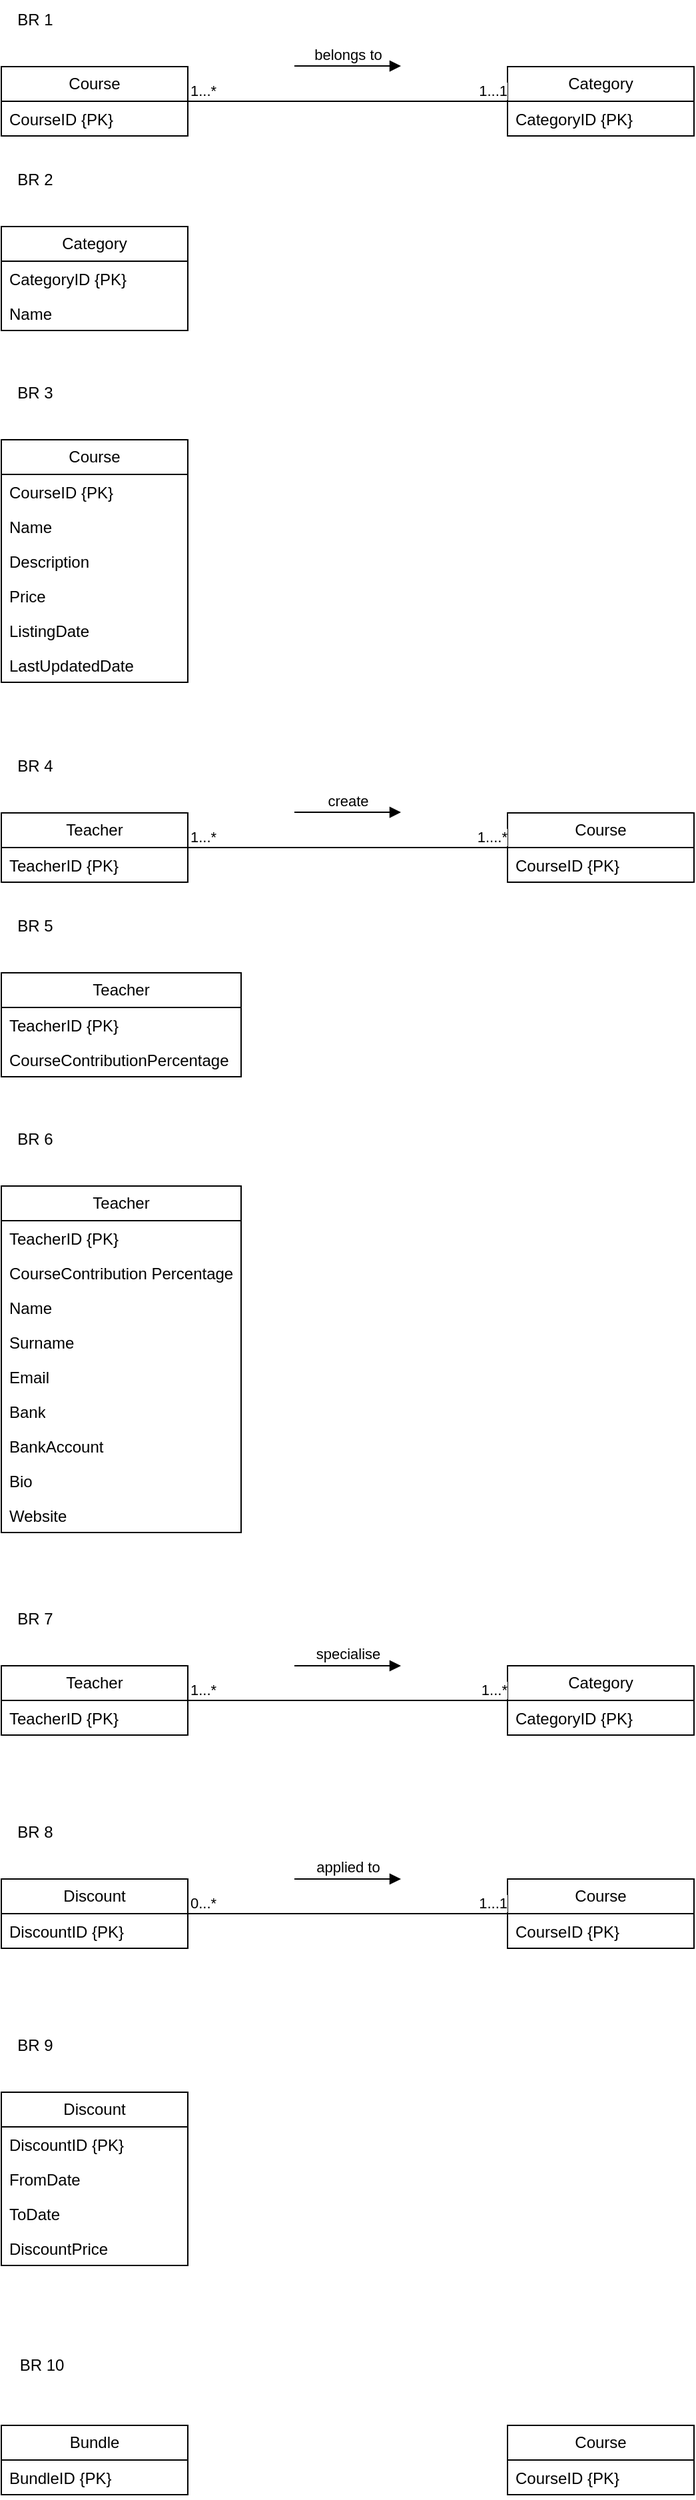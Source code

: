<mxfile version="23.1.5" type="github">
  <diagram name="Page-1" id="MTjeLy3U45BfAdObzI13">
    <mxGraphModel dx="815" dy="453" grid="1" gridSize="10" guides="1" tooltips="1" connect="1" arrows="1" fold="1" page="1" pageScale="1" pageWidth="850" pageHeight="1100" math="0" shadow="0">
      <root>
        <mxCell id="0" />
        <mxCell id="1" parent="0" />
        <mxCell id="DxMNpQZd0qfkA6DI-D3J-1" value="BR 1" style="text;html=1;align=center;verticalAlign=middle;resizable=0;points=[];autosize=1;strokeColor=none;fillColor=none;" parent="1" vertex="1">
          <mxGeometry x="40" y="10" width="50" height="30" as="geometry" />
        </mxCell>
        <mxCell id="diXmRXILQM5WgNk_dZt5-1" value="Course" style="swimlane;fontStyle=0;childLayout=stackLayout;horizontal=1;startSize=26;fillColor=none;horizontalStack=0;resizeParent=1;resizeParentMax=0;resizeLast=0;collapsible=1;marginBottom=0;whiteSpace=wrap;html=1;" parent="1" vertex="1">
          <mxGeometry x="40" y="60" width="140" height="52" as="geometry" />
        </mxCell>
        <mxCell id="diXmRXILQM5WgNk_dZt5-2" value="CourseID {PK}" style="text;strokeColor=none;fillColor=none;align=left;verticalAlign=top;spacingLeft=4;spacingRight=4;overflow=hidden;rotatable=0;points=[[0,0.5],[1,0.5]];portConstraint=eastwest;whiteSpace=wrap;html=1;" parent="diXmRXILQM5WgNk_dZt5-1" vertex="1">
          <mxGeometry y="26" width="140" height="26" as="geometry" />
        </mxCell>
        <mxCell id="diXmRXILQM5WgNk_dZt5-5" value="Category" style="swimlane;fontStyle=0;childLayout=stackLayout;horizontal=1;startSize=26;fillColor=none;horizontalStack=0;resizeParent=1;resizeParentMax=0;resizeLast=0;collapsible=1;marginBottom=0;whiteSpace=wrap;html=1;" parent="1" vertex="1">
          <mxGeometry x="420" y="60" width="140" height="52" as="geometry" />
        </mxCell>
        <mxCell id="diXmRXILQM5WgNk_dZt5-6" value="CategoryID {PK}" style="text;strokeColor=none;fillColor=none;align=left;verticalAlign=top;spacingLeft=4;spacingRight=4;overflow=hidden;rotatable=0;points=[[0,0.5],[1,0.5]];portConstraint=eastwest;whiteSpace=wrap;html=1;" parent="diXmRXILQM5WgNk_dZt5-5" vertex="1">
          <mxGeometry y="26" width="140" height="26" as="geometry" />
        </mxCell>
        <mxCell id="diXmRXILQM5WgNk_dZt5-10" value="belongs to" style="html=1;verticalAlign=bottom;endArrow=block;curved=0;rounded=0;" parent="1" edge="1">
          <mxGeometry width="80" relative="1" as="geometry">
            <mxPoint x="260" y="59.52" as="sourcePoint" />
            <mxPoint x="340" y="59.52" as="targetPoint" />
          </mxGeometry>
        </mxCell>
        <mxCell id="diXmRXILQM5WgNk_dZt5-11" value="" style="endArrow=none;html=1;edgeStyle=orthogonalEdgeStyle;rounded=0;" parent="1" source="diXmRXILQM5WgNk_dZt5-1" target="diXmRXILQM5WgNk_dZt5-5" edge="1">
          <mxGeometry relative="1" as="geometry">
            <mxPoint x="240" y="160" as="sourcePoint" />
            <mxPoint x="400" y="160" as="targetPoint" />
          </mxGeometry>
        </mxCell>
        <mxCell id="diXmRXILQM5WgNk_dZt5-12" value="1...*" style="edgeLabel;resizable=0;html=1;align=left;verticalAlign=bottom;" parent="diXmRXILQM5WgNk_dZt5-11" connectable="0" vertex="1">
          <mxGeometry x="-1" relative="1" as="geometry" />
        </mxCell>
        <mxCell id="diXmRXILQM5WgNk_dZt5-13" value="1...1" style="edgeLabel;resizable=0;html=1;align=right;verticalAlign=bottom;" parent="diXmRXILQM5WgNk_dZt5-11" connectable="0" vertex="1">
          <mxGeometry x="1" relative="1" as="geometry" />
        </mxCell>
        <mxCell id="diXmRXILQM5WgNk_dZt5-14" value="BR 2" style="text;html=1;align=center;verticalAlign=middle;resizable=0;points=[];autosize=1;strokeColor=none;fillColor=none;" parent="1" vertex="1">
          <mxGeometry x="40" y="130" width="50" height="30" as="geometry" />
        </mxCell>
        <mxCell id="diXmRXILQM5WgNk_dZt5-18" value="Category" style="swimlane;fontStyle=0;childLayout=stackLayout;horizontal=1;startSize=26;fillColor=none;horizontalStack=0;resizeParent=1;resizeParentMax=0;resizeLast=0;collapsible=1;marginBottom=0;whiteSpace=wrap;html=1;" parent="1" vertex="1">
          <mxGeometry x="40" y="180" width="140" height="78" as="geometry" />
        </mxCell>
        <mxCell id="diXmRXILQM5WgNk_dZt5-19" value="CategoryID {PK}" style="text;strokeColor=none;fillColor=none;align=left;verticalAlign=top;spacingLeft=4;spacingRight=4;overflow=hidden;rotatable=0;points=[[0,0.5],[1,0.5]];portConstraint=eastwest;whiteSpace=wrap;html=1;" parent="diXmRXILQM5WgNk_dZt5-18" vertex="1">
          <mxGeometry y="26" width="140" height="26" as="geometry" />
        </mxCell>
        <mxCell id="diXmRXILQM5WgNk_dZt5-20" value="Name" style="text;strokeColor=none;fillColor=none;align=left;verticalAlign=top;spacingLeft=4;spacingRight=4;overflow=hidden;rotatable=0;points=[[0,0.5],[1,0.5]];portConstraint=eastwest;whiteSpace=wrap;html=1;" parent="diXmRXILQM5WgNk_dZt5-18" vertex="1">
          <mxGeometry y="52" width="140" height="26" as="geometry" />
        </mxCell>
        <mxCell id="diXmRXILQM5WgNk_dZt5-21" value="BR 3" style="text;html=1;align=center;verticalAlign=middle;resizable=0;points=[];autosize=1;strokeColor=none;fillColor=none;" parent="1" vertex="1">
          <mxGeometry x="40" y="290" width="50" height="30" as="geometry" />
        </mxCell>
        <mxCell id="diXmRXILQM5WgNk_dZt5-22" value="Course" style="swimlane;fontStyle=0;childLayout=stackLayout;horizontal=1;startSize=26;fillColor=none;horizontalStack=0;resizeParent=1;resizeParentMax=0;resizeLast=0;collapsible=1;marginBottom=0;whiteSpace=wrap;html=1;" parent="1" vertex="1">
          <mxGeometry x="40" y="340" width="140" height="182" as="geometry">
            <mxRectangle x="40" y="340" width="80" height="30" as="alternateBounds" />
          </mxGeometry>
        </mxCell>
        <mxCell id="diXmRXILQM5WgNk_dZt5-23" value="CourseID {PK}" style="text;strokeColor=none;fillColor=none;align=left;verticalAlign=top;spacingLeft=4;spacingRight=4;overflow=hidden;rotatable=0;points=[[0,0.5],[1,0.5]];portConstraint=eastwest;whiteSpace=wrap;html=1;" parent="diXmRXILQM5WgNk_dZt5-22" vertex="1">
          <mxGeometry y="26" width="140" height="26" as="geometry" />
        </mxCell>
        <mxCell id="diXmRXILQM5WgNk_dZt5-24" value="Name" style="text;strokeColor=none;fillColor=none;align=left;verticalAlign=top;spacingLeft=4;spacingRight=4;overflow=hidden;rotatable=0;points=[[0,0.5],[1,0.5]];portConstraint=eastwest;whiteSpace=wrap;html=1;" parent="diXmRXILQM5WgNk_dZt5-22" vertex="1">
          <mxGeometry y="52" width="140" height="26" as="geometry" />
        </mxCell>
        <mxCell id="diXmRXILQM5WgNk_dZt5-25" value="Description" style="text;strokeColor=none;fillColor=none;align=left;verticalAlign=top;spacingLeft=4;spacingRight=4;overflow=hidden;rotatable=0;points=[[0,0.5],[1,0.5]];portConstraint=eastwest;whiteSpace=wrap;html=1;" parent="diXmRXILQM5WgNk_dZt5-22" vertex="1">
          <mxGeometry y="78" width="140" height="26" as="geometry" />
        </mxCell>
        <mxCell id="diXmRXILQM5WgNk_dZt5-26" value="Price" style="text;strokeColor=none;fillColor=none;align=left;verticalAlign=top;spacingLeft=4;spacingRight=4;overflow=hidden;rotatable=0;points=[[0,0.5],[1,0.5]];portConstraint=eastwest;whiteSpace=wrap;html=1;" parent="diXmRXILQM5WgNk_dZt5-22" vertex="1">
          <mxGeometry y="104" width="140" height="26" as="geometry" />
        </mxCell>
        <mxCell id="diXmRXILQM5WgNk_dZt5-27" value="ListingDate" style="text;strokeColor=none;fillColor=none;align=left;verticalAlign=top;spacingLeft=4;spacingRight=4;overflow=hidden;rotatable=0;points=[[0,0.5],[1,0.5]];portConstraint=eastwest;whiteSpace=wrap;html=1;" parent="diXmRXILQM5WgNk_dZt5-22" vertex="1">
          <mxGeometry y="130" width="140" height="26" as="geometry" />
        </mxCell>
        <mxCell id="diXmRXILQM5WgNk_dZt5-28" value="LastUpdatedDate" style="text;strokeColor=none;fillColor=none;align=left;verticalAlign=top;spacingLeft=4;spacingRight=4;overflow=hidden;rotatable=0;points=[[0,0.5],[1,0.5]];portConstraint=eastwest;whiteSpace=wrap;html=1;" parent="diXmRXILQM5WgNk_dZt5-22" vertex="1">
          <mxGeometry y="156" width="140" height="26" as="geometry" />
        </mxCell>
        <mxCell id="diXmRXILQM5WgNk_dZt5-29" value="BR 4" style="text;html=1;align=center;verticalAlign=middle;resizable=0;points=[];autosize=1;strokeColor=none;fillColor=none;" parent="1" vertex="1">
          <mxGeometry x="40" y="570" width="50" height="30" as="geometry" />
        </mxCell>
        <mxCell id="diXmRXILQM5WgNk_dZt5-35" value="Teacher" style="swimlane;fontStyle=0;childLayout=stackLayout;horizontal=1;startSize=26;fillColor=none;horizontalStack=0;resizeParent=1;resizeParentMax=0;resizeLast=0;collapsible=1;marginBottom=0;whiteSpace=wrap;html=1;" parent="1" vertex="1">
          <mxGeometry x="40" y="620" width="140" height="52" as="geometry" />
        </mxCell>
        <mxCell id="diXmRXILQM5WgNk_dZt5-36" value="TeacherID {PK}" style="text;strokeColor=none;fillColor=none;align=left;verticalAlign=top;spacingLeft=4;spacingRight=4;overflow=hidden;rotatable=0;points=[[0,0.5],[1,0.5]];portConstraint=eastwest;whiteSpace=wrap;html=1;" parent="diXmRXILQM5WgNk_dZt5-35" vertex="1">
          <mxGeometry y="26" width="140" height="26" as="geometry" />
        </mxCell>
        <mxCell id="diXmRXILQM5WgNk_dZt5-39" value="Course" style="swimlane;fontStyle=0;childLayout=stackLayout;horizontal=1;startSize=26;fillColor=none;horizontalStack=0;resizeParent=1;resizeParentMax=0;resizeLast=0;collapsible=1;marginBottom=0;whiteSpace=wrap;html=1;" parent="1" vertex="1">
          <mxGeometry x="420" y="620" width="140" height="52" as="geometry" />
        </mxCell>
        <mxCell id="diXmRXILQM5WgNk_dZt5-40" value="CourseID {PK}" style="text;strokeColor=none;fillColor=none;align=left;verticalAlign=top;spacingLeft=4;spacingRight=4;overflow=hidden;rotatable=0;points=[[0,0.5],[1,0.5]];portConstraint=eastwest;whiteSpace=wrap;html=1;" parent="diXmRXILQM5WgNk_dZt5-39" vertex="1">
          <mxGeometry y="26" width="140" height="26" as="geometry" />
        </mxCell>
        <mxCell id="diXmRXILQM5WgNk_dZt5-41" value="" style="endArrow=none;html=1;edgeStyle=orthogonalEdgeStyle;rounded=0;" parent="1" source="diXmRXILQM5WgNk_dZt5-35" target="diXmRXILQM5WgNk_dZt5-39" edge="1">
          <mxGeometry relative="1" as="geometry">
            <mxPoint x="180" y="720" as="sourcePoint" />
            <mxPoint x="340" y="720" as="targetPoint" />
          </mxGeometry>
        </mxCell>
        <mxCell id="diXmRXILQM5WgNk_dZt5-42" value="1...*" style="edgeLabel;resizable=0;html=1;align=left;verticalAlign=bottom;" parent="diXmRXILQM5WgNk_dZt5-41" connectable="0" vertex="1">
          <mxGeometry x="-1" relative="1" as="geometry" />
        </mxCell>
        <mxCell id="diXmRXILQM5WgNk_dZt5-43" value="1....*" style="edgeLabel;resizable=0;html=1;align=right;verticalAlign=bottom;" parent="diXmRXILQM5WgNk_dZt5-41" connectable="0" vertex="1">
          <mxGeometry x="1" relative="1" as="geometry" />
        </mxCell>
        <mxCell id="diXmRXILQM5WgNk_dZt5-44" value="create" style="html=1;verticalAlign=bottom;endArrow=block;curved=0;rounded=0;" parent="1" edge="1">
          <mxGeometry width="80" relative="1" as="geometry">
            <mxPoint x="260" y="619.52" as="sourcePoint" />
            <mxPoint x="340" y="619.52" as="targetPoint" />
          </mxGeometry>
        </mxCell>
        <mxCell id="diXmRXILQM5WgNk_dZt5-45" value="BR 5" style="text;html=1;align=center;verticalAlign=middle;resizable=0;points=[];autosize=1;strokeColor=none;fillColor=none;" parent="1" vertex="1">
          <mxGeometry x="40" y="690" width="50" height="30" as="geometry" />
        </mxCell>
        <mxCell id="diXmRXILQM5WgNk_dZt5-46" value="Teacher" style="swimlane;fontStyle=0;childLayout=stackLayout;horizontal=1;startSize=26;fillColor=none;horizontalStack=0;resizeParent=1;resizeParentMax=0;resizeLast=0;collapsible=1;marginBottom=0;whiteSpace=wrap;html=1;" parent="1" vertex="1">
          <mxGeometry x="40" y="740" width="180" height="78" as="geometry" />
        </mxCell>
        <mxCell id="diXmRXILQM5WgNk_dZt5-47" value="TeacherID {PK}" style="text;strokeColor=none;fillColor=none;align=left;verticalAlign=top;spacingLeft=4;spacingRight=4;overflow=hidden;rotatable=0;points=[[0,0.5],[1,0.5]];portConstraint=eastwest;whiteSpace=wrap;html=1;" parent="diXmRXILQM5WgNk_dZt5-46" vertex="1">
          <mxGeometry y="26" width="180" height="26" as="geometry" />
        </mxCell>
        <mxCell id="diXmRXILQM5WgNk_dZt5-48" value="CourseContributionPercentage" style="text;strokeColor=none;fillColor=none;align=left;verticalAlign=top;spacingLeft=4;spacingRight=4;overflow=hidden;rotatable=0;points=[[0,0.5],[1,0.5]];portConstraint=eastwest;whiteSpace=wrap;html=1;" parent="diXmRXILQM5WgNk_dZt5-46" vertex="1">
          <mxGeometry y="52" width="180" height="26" as="geometry" />
        </mxCell>
        <mxCell id="diXmRXILQM5WgNk_dZt5-49" value="BR 6" style="text;html=1;align=center;verticalAlign=middle;resizable=0;points=[];autosize=1;strokeColor=none;fillColor=none;" parent="1" vertex="1">
          <mxGeometry x="40" y="850" width="50" height="30" as="geometry" />
        </mxCell>
        <mxCell id="diXmRXILQM5WgNk_dZt5-50" value="Teacher" style="swimlane;fontStyle=0;childLayout=stackLayout;horizontal=1;startSize=26;fillColor=none;horizontalStack=0;resizeParent=1;resizeParentMax=0;resizeLast=0;collapsible=1;marginBottom=0;whiteSpace=wrap;html=1;" parent="1" vertex="1">
          <mxGeometry x="40" y="900" width="180" height="260" as="geometry" />
        </mxCell>
        <mxCell id="diXmRXILQM5WgNk_dZt5-51" value="TeacherID {PK}" style="text;strokeColor=none;fillColor=none;align=left;verticalAlign=top;spacingLeft=4;spacingRight=4;overflow=hidden;rotatable=0;points=[[0,0.5],[1,0.5]];portConstraint=eastwest;whiteSpace=wrap;html=1;" parent="diXmRXILQM5WgNk_dZt5-50" vertex="1">
          <mxGeometry y="26" width="180" height="26" as="geometry" />
        </mxCell>
        <mxCell id="diXmRXILQM5WgNk_dZt5-52" value="CourseContribution Percentage" style="text;strokeColor=none;fillColor=none;align=left;verticalAlign=top;spacingLeft=4;spacingRight=4;overflow=hidden;rotatable=0;points=[[0,0.5],[1,0.5]];portConstraint=eastwest;whiteSpace=wrap;html=1;" parent="diXmRXILQM5WgNk_dZt5-50" vertex="1">
          <mxGeometry y="52" width="180" height="26" as="geometry" />
        </mxCell>
        <mxCell id="diXmRXILQM5WgNk_dZt5-53" value="Name" style="text;strokeColor=none;fillColor=none;align=left;verticalAlign=top;spacingLeft=4;spacingRight=4;overflow=hidden;rotatable=0;points=[[0,0.5],[1,0.5]];portConstraint=eastwest;whiteSpace=wrap;html=1;" parent="diXmRXILQM5WgNk_dZt5-50" vertex="1">
          <mxGeometry y="78" width="180" height="26" as="geometry" />
        </mxCell>
        <mxCell id="diXmRXILQM5WgNk_dZt5-54" value="Surname" style="text;strokeColor=none;fillColor=none;align=left;verticalAlign=top;spacingLeft=4;spacingRight=4;overflow=hidden;rotatable=0;points=[[0,0.5],[1,0.5]];portConstraint=eastwest;whiteSpace=wrap;html=1;" parent="diXmRXILQM5WgNk_dZt5-50" vertex="1">
          <mxGeometry y="104" width="180" height="26" as="geometry" />
        </mxCell>
        <mxCell id="diXmRXILQM5WgNk_dZt5-55" value="Email" style="text;strokeColor=none;fillColor=none;align=left;verticalAlign=top;spacingLeft=4;spacingRight=4;overflow=hidden;rotatable=0;points=[[0,0.5],[1,0.5]];portConstraint=eastwest;whiteSpace=wrap;html=1;" parent="diXmRXILQM5WgNk_dZt5-50" vertex="1">
          <mxGeometry y="130" width="180" height="26" as="geometry" />
        </mxCell>
        <mxCell id="diXmRXILQM5WgNk_dZt5-56" value="Bank" style="text;strokeColor=none;fillColor=none;align=left;verticalAlign=top;spacingLeft=4;spacingRight=4;overflow=hidden;rotatable=0;points=[[0,0.5],[1,0.5]];portConstraint=eastwest;whiteSpace=wrap;html=1;" parent="diXmRXILQM5WgNk_dZt5-50" vertex="1">
          <mxGeometry y="156" width="180" height="26" as="geometry" />
        </mxCell>
        <mxCell id="diXmRXILQM5WgNk_dZt5-57" value="BankAccount" style="text;strokeColor=none;fillColor=none;align=left;verticalAlign=top;spacingLeft=4;spacingRight=4;overflow=hidden;rotatable=0;points=[[0,0.5],[1,0.5]];portConstraint=eastwest;whiteSpace=wrap;html=1;" parent="diXmRXILQM5WgNk_dZt5-50" vertex="1">
          <mxGeometry y="182" width="180" height="26" as="geometry" />
        </mxCell>
        <mxCell id="diXmRXILQM5WgNk_dZt5-58" value="Bio" style="text;strokeColor=none;fillColor=none;align=left;verticalAlign=top;spacingLeft=4;spacingRight=4;overflow=hidden;rotatable=0;points=[[0,0.5],[1,0.5]];portConstraint=eastwest;whiteSpace=wrap;html=1;" parent="diXmRXILQM5WgNk_dZt5-50" vertex="1">
          <mxGeometry y="208" width="180" height="26" as="geometry" />
        </mxCell>
        <mxCell id="diXmRXILQM5WgNk_dZt5-59" value="Website" style="text;strokeColor=none;fillColor=none;align=left;verticalAlign=top;spacingLeft=4;spacingRight=4;overflow=hidden;rotatable=0;points=[[0,0.5],[1,0.5]];portConstraint=eastwest;whiteSpace=wrap;html=1;" parent="diXmRXILQM5WgNk_dZt5-50" vertex="1">
          <mxGeometry y="234" width="180" height="26" as="geometry" />
        </mxCell>
        <mxCell id="diXmRXILQM5WgNk_dZt5-60" value="BR 7" style="text;html=1;align=center;verticalAlign=middle;resizable=0;points=[];autosize=1;strokeColor=none;fillColor=none;" parent="1" vertex="1">
          <mxGeometry x="40" y="1210" width="50" height="30" as="geometry" />
        </mxCell>
        <mxCell id="diXmRXILQM5WgNk_dZt5-61" value="Teacher" style="swimlane;fontStyle=0;childLayout=stackLayout;horizontal=1;startSize=26;fillColor=none;horizontalStack=0;resizeParent=1;resizeParentMax=0;resizeLast=0;collapsible=1;marginBottom=0;whiteSpace=wrap;html=1;" parent="1" vertex="1">
          <mxGeometry x="40" y="1260" width="140" height="52" as="geometry" />
        </mxCell>
        <mxCell id="diXmRXILQM5WgNk_dZt5-62" value="TeacherID {PK}" style="text;strokeColor=none;fillColor=none;align=left;verticalAlign=top;spacingLeft=4;spacingRight=4;overflow=hidden;rotatable=0;points=[[0,0.5],[1,0.5]];portConstraint=eastwest;whiteSpace=wrap;html=1;" parent="diXmRXILQM5WgNk_dZt5-61" vertex="1">
          <mxGeometry y="26" width="140" height="26" as="geometry" />
        </mxCell>
        <mxCell id="diXmRXILQM5WgNk_dZt5-65" value="Category" style="swimlane;fontStyle=0;childLayout=stackLayout;horizontal=1;startSize=26;fillColor=none;horizontalStack=0;resizeParent=1;resizeParentMax=0;resizeLast=0;collapsible=1;marginBottom=0;whiteSpace=wrap;html=1;" parent="1" vertex="1">
          <mxGeometry x="420" y="1260" width="140" height="52" as="geometry" />
        </mxCell>
        <mxCell id="diXmRXILQM5WgNk_dZt5-66" value="CategoryID {PK}" style="text;strokeColor=none;fillColor=none;align=left;verticalAlign=top;spacingLeft=4;spacingRight=4;overflow=hidden;rotatable=0;points=[[0,0.5],[1,0.5]];portConstraint=eastwest;whiteSpace=wrap;html=1;" parent="diXmRXILQM5WgNk_dZt5-65" vertex="1">
          <mxGeometry y="26" width="140" height="26" as="geometry" />
        </mxCell>
        <mxCell id="diXmRXILQM5WgNk_dZt5-67" value="" style="endArrow=none;html=1;edgeStyle=orthogonalEdgeStyle;rounded=0;" parent="1" source="diXmRXILQM5WgNk_dZt5-61" target="diXmRXILQM5WgNk_dZt5-65" edge="1">
          <mxGeometry relative="1" as="geometry">
            <mxPoint x="240" y="1260" as="sourcePoint" />
            <mxPoint x="400" y="1260" as="targetPoint" />
          </mxGeometry>
        </mxCell>
        <mxCell id="diXmRXILQM5WgNk_dZt5-68" value="1...*" style="edgeLabel;resizable=0;html=1;align=left;verticalAlign=bottom;" parent="diXmRXILQM5WgNk_dZt5-67" connectable="0" vertex="1">
          <mxGeometry x="-1" relative="1" as="geometry" />
        </mxCell>
        <mxCell id="diXmRXILQM5WgNk_dZt5-69" value="1...*" style="edgeLabel;resizable=0;html=1;align=right;verticalAlign=bottom;" parent="diXmRXILQM5WgNk_dZt5-67" connectable="0" vertex="1">
          <mxGeometry x="1" relative="1" as="geometry" />
        </mxCell>
        <mxCell id="diXmRXILQM5WgNk_dZt5-70" value="specialise" style="html=1;verticalAlign=bottom;endArrow=block;curved=0;rounded=0;" parent="1" edge="1">
          <mxGeometry width="80" relative="1" as="geometry">
            <mxPoint x="260" y="1260" as="sourcePoint" />
            <mxPoint x="340" y="1260" as="targetPoint" />
          </mxGeometry>
        </mxCell>
        <mxCell id="diXmRXILQM5WgNk_dZt5-71" value="BR 8" style="text;html=1;align=center;verticalAlign=middle;resizable=0;points=[];autosize=1;strokeColor=none;fillColor=none;" parent="1" vertex="1">
          <mxGeometry x="40" y="1370" width="50" height="30" as="geometry" />
        </mxCell>
        <mxCell id="diXmRXILQM5WgNk_dZt5-72" value="Discount" style="swimlane;fontStyle=0;childLayout=stackLayout;horizontal=1;startSize=26;fillColor=none;horizontalStack=0;resizeParent=1;resizeParentMax=0;resizeLast=0;collapsible=1;marginBottom=0;whiteSpace=wrap;html=1;" parent="1" vertex="1">
          <mxGeometry x="40" y="1420" width="140" height="52" as="geometry" />
        </mxCell>
        <mxCell id="diXmRXILQM5WgNk_dZt5-73" value="DiscountID {PK}" style="text;strokeColor=none;fillColor=none;align=left;verticalAlign=top;spacingLeft=4;spacingRight=4;overflow=hidden;rotatable=0;points=[[0,0.5],[1,0.5]];portConstraint=eastwest;whiteSpace=wrap;html=1;" parent="diXmRXILQM5WgNk_dZt5-72" vertex="1">
          <mxGeometry y="26" width="140" height="26" as="geometry" />
        </mxCell>
        <mxCell id="diXmRXILQM5WgNk_dZt5-76" value="Course" style="swimlane;fontStyle=0;childLayout=stackLayout;horizontal=1;startSize=26;fillColor=none;horizontalStack=0;resizeParent=1;resizeParentMax=0;resizeLast=0;collapsible=1;marginBottom=0;whiteSpace=wrap;html=1;" parent="1" vertex="1">
          <mxGeometry x="420" y="1420" width="140" height="52" as="geometry" />
        </mxCell>
        <mxCell id="diXmRXILQM5WgNk_dZt5-77" value="CourseID {PK}" style="text;strokeColor=none;fillColor=none;align=left;verticalAlign=top;spacingLeft=4;spacingRight=4;overflow=hidden;rotatable=0;points=[[0,0.5],[1,0.5]];portConstraint=eastwest;whiteSpace=wrap;html=1;" parent="diXmRXILQM5WgNk_dZt5-76" vertex="1">
          <mxGeometry y="26" width="140" height="26" as="geometry" />
        </mxCell>
        <mxCell id="diXmRXILQM5WgNk_dZt5-79" value="" style="endArrow=none;html=1;edgeStyle=orthogonalEdgeStyle;rounded=0;" parent="1" source="diXmRXILQM5WgNk_dZt5-72" target="diXmRXILQM5WgNk_dZt5-76" edge="1">
          <mxGeometry relative="1" as="geometry">
            <mxPoint x="240" y="1500" as="sourcePoint" />
            <mxPoint x="400" y="1500" as="targetPoint" />
          </mxGeometry>
        </mxCell>
        <mxCell id="diXmRXILQM5WgNk_dZt5-80" value="0...*" style="edgeLabel;resizable=0;html=1;align=left;verticalAlign=bottom;" parent="diXmRXILQM5WgNk_dZt5-79" connectable="0" vertex="1">
          <mxGeometry x="-1" relative="1" as="geometry" />
        </mxCell>
        <mxCell id="diXmRXILQM5WgNk_dZt5-81" value="1...1" style="edgeLabel;resizable=0;html=1;align=right;verticalAlign=bottom;" parent="diXmRXILQM5WgNk_dZt5-79" connectable="0" vertex="1">
          <mxGeometry x="1" relative="1" as="geometry" />
        </mxCell>
        <mxCell id="diXmRXILQM5WgNk_dZt5-82" value="applied to" style="html=1;verticalAlign=bottom;endArrow=block;curved=0;rounded=0;" parent="1" edge="1">
          <mxGeometry width="80" relative="1" as="geometry">
            <mxPoint x="260" y="1420" as="sourcePoint" />
            <mxPoint x="340" y="1420" as="targetPoint" />
            <mxPoint as="offset" />
          </mxGeometry>
        </mxCell>
        <mxCell id="xRwW5tJDSNH8oMUtvqN7-1" value="BR 9" style="text;html=1;align=center;verticalAlign=middle;resizable=0;points=[];autosize=1;strokeColor=none;fillColor=none;" vertex="1" parent="1">
          <mxGeometry x="40" y="1530" width="50" height="30" as="geometry" />
        </mxCell>
        <mxCell id="xRwW5tJDSNH8oMUtvqN7-2" value="Discount" style="swimlane;fontStyle=0;childLayout=stackLayout;horizontal=1;startSize=26;fillColor=none;horizontalStack=0;resizeParent=1;resizeParentMax=0;resizeLast=0;collapsible=1;marginBottom=0;whiteSpace=wrap;html=1;" vertex="1" parent="1">
          <mxGeometry x="40" y="1580" width="140" height="130" as="geometry" />
        </mxCell>
        <mxCell id="xRwW5tJDSNH8oMUtvqN7-3" value="DiscountID {PK}" style="text;strokeColor=none;fillColor=none;align=left;verticalAlign=top;spacingLeft=4;spacingRight=4;overflow=hidden;rotatable=0;points=[[0,0.5],[1,0.5]];portConstraint=eastwest;whiteSpace=wrap;html=1;" vertex="1" parent="xRwW5tJDSNH8oMUtvqN7-2">
          <mxGeometry y="26" width="140" height="26" as="geometry" />
        </mxCell>
        <mxCell id="xRwW5tJDSNH8oMUtvqN7-4" value="FromDate" style="text;strokeColor=none;fillColor=none;align=left;verticalAlign=top;spacingLeft=4;spacingRight=4;overflow=hidden;rotatable=0;points=[[0,0.5],[1,0.5]];portConstraint=eastwest;whiteSpace=wrap;html=1;" vertex="1" parent="xRwW5tJDSNH8oMUtvqN7-2">
          <mxGeometry y="52" width="140" height="26" as="geometry" />
        </mxCell>
        <mxCell id="xRwW5tJDSNH8oMUtvqN7-5" value="ToDate" style="text;strokeColor=none;fillColor=none;align=left;verticalAlign=top;spacingLeft=4;spacingRight=4;overflow=hidden;rotatable=0;points=[[0,0.5],[1,0.5]];portConstraint=eastwest;whiteSpace=wrap;html=1;" vertex="1" parent="xRwW5tJDSNH8oMUtvqN7-2">
          <mxGeometry y="78" width="140" height="26" as="geometry" />
        </mxCell>
        <mxCell id="xRwW5tJDSNH8oMUtvqN7-6" value="DiscountPrice" style="text;strokeColor=none;fillColor=none;align=left;verticalAlign=top;spacingLeft=4;spacingRight=4;overflow=hidden;rotatable=0;points=[[0,0.5],[1,0.5]];portConstraint=eastwest;whiteSpace=wrap;html=1;" vertex="1" parent="xRwW5tJDSNH8oMUtvqN7-2">
          <mxGeometry y="104" width="140" height="26" as="geometry" />
        </mxCell>
        <mxCell id="xRwW5tJDSNH8oMUtvqN7-7" value="BR 10" style="text;html=1;align=center;verticalAlign=middle;resizable=0;points=[];autosize=1;strokeColor=none;fillColor=none;" vertex="1" parent="1">
          <mxGeometry x="40" y="1770" width="60" height="30" as="geometry" />
        </mxCell>
        <mxCell id="xRwW5tJDSNH8oMUtvqN7-8" value="Bundle" style="swimlane;fontStyle=0;childLayout=stackLayout;horizontal=1;startSize=26;fillColor=none;horizontalStack=0;resizeParent=1;resizeParentMax=0;resizeLast=0;collapsible=1;marginBottom=0;whiteSpace=wrap;html=1;" vertex="1" parent="1">
          <mxGeometry x="40" y="1830" width="140" height="52" as="geometry" />
        </mxCell>
        <mxCell id="xRwW5tJDSNH8oMUtvqN7-9" value="BundleID {PK}" style="text;strokeColor=none;fillColor=none;align=left;verticalAlign=top;spacingLeft=4;spacingRight=4;overflow=hidden;rotatable=0;points=[[0,0.5],[1,0.5]];portConstraint=eastwest;whiteSpace=wrap;html=1;" vertex="1" parent="xRwW5tJDSNH8oMUtvqN7-8">
          <mxGeometry y="26" width="140" height="26" as="geometry" />
        </mxCell>
        <mxCell id="xRwW5tJDSNH8oMUtvqN7-12" value="Course" style="swimlane;fontStyle=0;childLayout=stackLayout;horizontal=1;startSize=26;fillColor=none;horizontalStack=0;resizeParent=1;resizeParentMax=0;resizeLast=0;collapsible=1;marginBottom=0;whiteSpace=wrap;html=1;" vertex="1" parent="1">
          <mxGeometry x="420" y="1830" width="140" height="52" as="geometry" />
        </mxCell>
        <mxCell id="xRwW5tJDSNH8oMUtvqN7-13" value="CourseID {PK}" style="text;strokeColor=none;fillColor=none;align=left;verticalAlign=top;spacingLeft=4;spacingRight=4;overflow=hidden;rotatable=0;points=[[0,0.5],[1,0.5]];portConstraint=eastwest;whiteSpace=wrap;html=1;" vertex="1" parent="xRwW5tJDSNH8oMUtvqN7-12">
          <mxGeometry y="26" width="140" height="26" as="geometry" />
        </mxCell>
      </root>
    </mxGraphModel>
  </diagram>
</mxfile>
